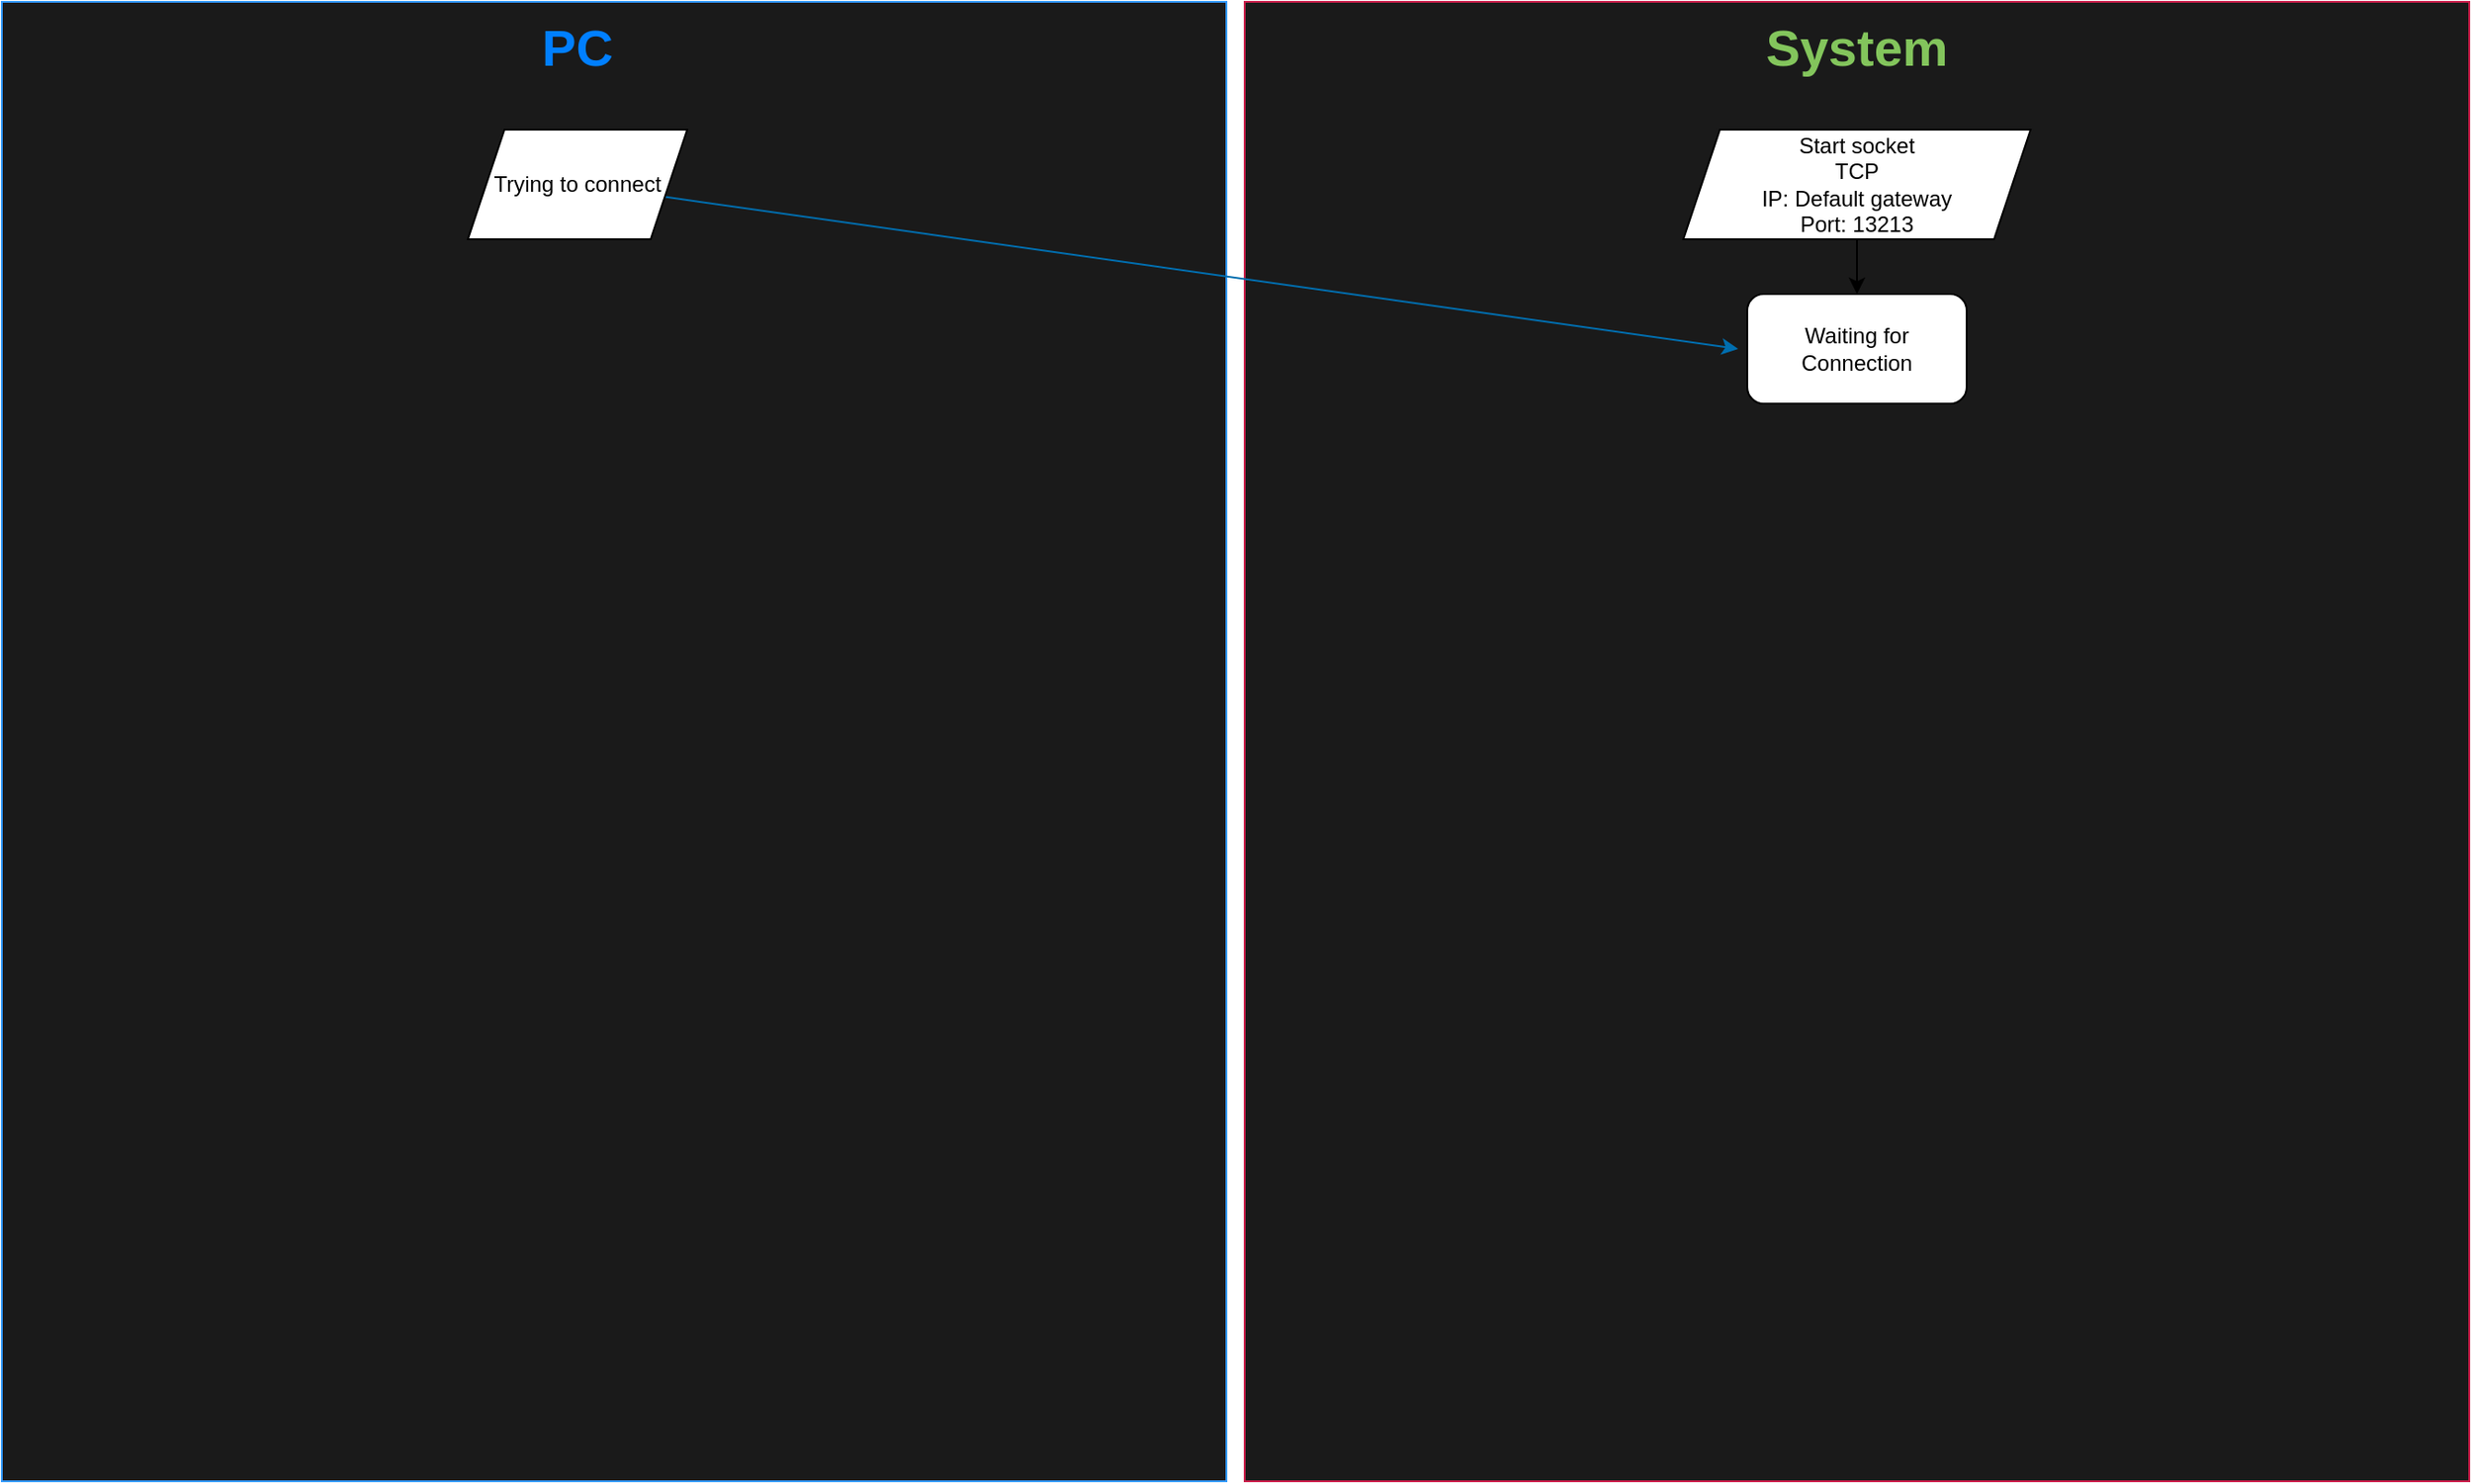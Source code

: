 <mxfile>
    <diagram id="TL91e2yvUQkuOYk_HC6_" name="Page-1">
        <mxGraphModel dx="1531" dy="640" grid="1" gridSize="10" guides="1" tooltips="1" connect="1" arrows="1" fold="1" page="1" pageScale="1" pageWidth="1400" pageHeight="850" math="0" shadow="0">
            <root>
                <mxCell id="0"/>
                <mxCell id="1" parent="0"/>
                <mxCell id="2" value="" style="rounded=0;whiteSpace=wrap;html=1;strokeColor=#3399FF;fillColor=#1A1A1A;glass=0;allowArrows=0;connectable=0;movable=0;resizable=0;rotatable=0;deletable=0;editable=0;" parent="1" vertex="1">
                    <mxGeometry x="30" y="20" width="670" height="810" as="geometry"/>
                </mxCell>
                <mxCell id="3" value="" style="rounded=0;whiteSpace=wrap;html=1;strokeColor=#c91e4a;gradientColor=none;glass=0;fillColor=#1A1A1A;allowArrows=0;connectable=0;movable=0;resizable=0;rotatable=0;deletable=0;editable=0;" parent="1" vertex="1">
                    <mxGeometry x="710" y="20" width="670" height="810" as="geometry"/>
                </mxCell>
                <mxCell id="4" value="PC" style="text;html=1;strokeColor=none;fillColor=none;align=center;verticalAlign=middle;whiteSpace=wrap;rounded=0;fontSize=28;fontStyle=1;fontColor=#007FFF;movable=0;resizable=0;rotatable=0;deletable=0;editable=0;connectable=0;" parent="1" vertex="1">
                    <mxGeometry x="315" y="30" width="60" height="30" as="geometry"/>
                </mxCell>
                <mxCell id="5" value="System" style="text;html=1;align=center;verticalAlign=middle;whiteSpace=wrap;rounded=0;fontSize=28;fontStyle=1;fontColor=#83c55c;movable=0;resizable=0;rotatable=0;deletable=0;editable=0;connectable=0;" parent="1" vertex="1">
                    <mxGeometry x="990" y="30" width="110" height="30" as="geometry"/>
                </mxCell>
                <mxCell id="8" value="" style="shape=image;verticalLabelPosition=bottom;labelBackgroundColor=default;verticalAlign=top;aspect=fixed;imageAspect=0;image=https://raw.githubusercontent.com/iiiypuk/rpi-icon/master/256.png;movable=0;resizable=0;rotatable=0;deletable=0;editable=0;connectable=0;" parent="1" vertex="1">
                    <mxGeometry x="1270" y="30" width="100" height="100" as="geometry"/>
                </mxCell>
                <mxCell id="9" value="" style="shape=image;verticalLabelPosition=bottom;labelBackgroundColor=default;verticalAlign=top;aspect=fixed;imageAspect=0;image=https://cdn-icons-png.flaticon.com/512/4703/4703650.png;movable=0;resizable=0;rotatable=0;deletable=0;editable=0;connectable=0;" parent="1" vertex="1">
                    <mxGeometry x="50" y="30" width="110" height="110" as="geometry"/>
                </mxCell>
                <mxCell id="15" style="edgeStyle=none;html=1;entryX=0.5;entryY=0;entryDx=0;entryDy=0;" edge="1" parent="1" source="10" target="11">
                    <mxGeometry relative="1" as="geometry"/>
                </mxCell>
                <mxCell id="10" value="Start socket&lt;br&gt;TCP&lt;br&gt;IP: Default gateway&lt;br&gt;Port: 13213" style="shape=parallelogram;perimeter=parallelogramPerimeter;whiteSpace=wrap;html=1;fixedSize=1;" vertex="1" parent="1">
                    <mxGeometry x="950" y="90" width="190" height="60" as="geometry"/>
                </mxCell>
                <mxCell id="11" value="Waiting for Connection" style="rounded=1;whiteSpace=wrap;html=1;" vertex="1" parent="1">
                    <mxGeometry x="985" y="180" width="120" height="60" as="geometry"/>
                </mxCell>
                <mxCell id="13" style="edgeStyle=none;html=1;fillColor=#1ba1e2;strokeColor=#006EAF;" edge="1" parent="1" source="12">
                    <mxGeometry relative="1" as="geometry">
                        <mxPoint x="980" y="210" as="targetPoint"/>
                    </mxGeometry>
                </mxCell>
                <mxCell id="12" value="Trying to connect" style="shape=parallelogram;perimeter=parallelogramPerimeter;whiteSpace=wrap;html=1;fixedSize=1;" vertex="1" parent="1">
                    <mxGeometry x="285" y="90" width="120" height="60" as="geometry"/>
                </mxCell>
            </root>
        </mxGraphModel>
    </diagram>
</mxfile>